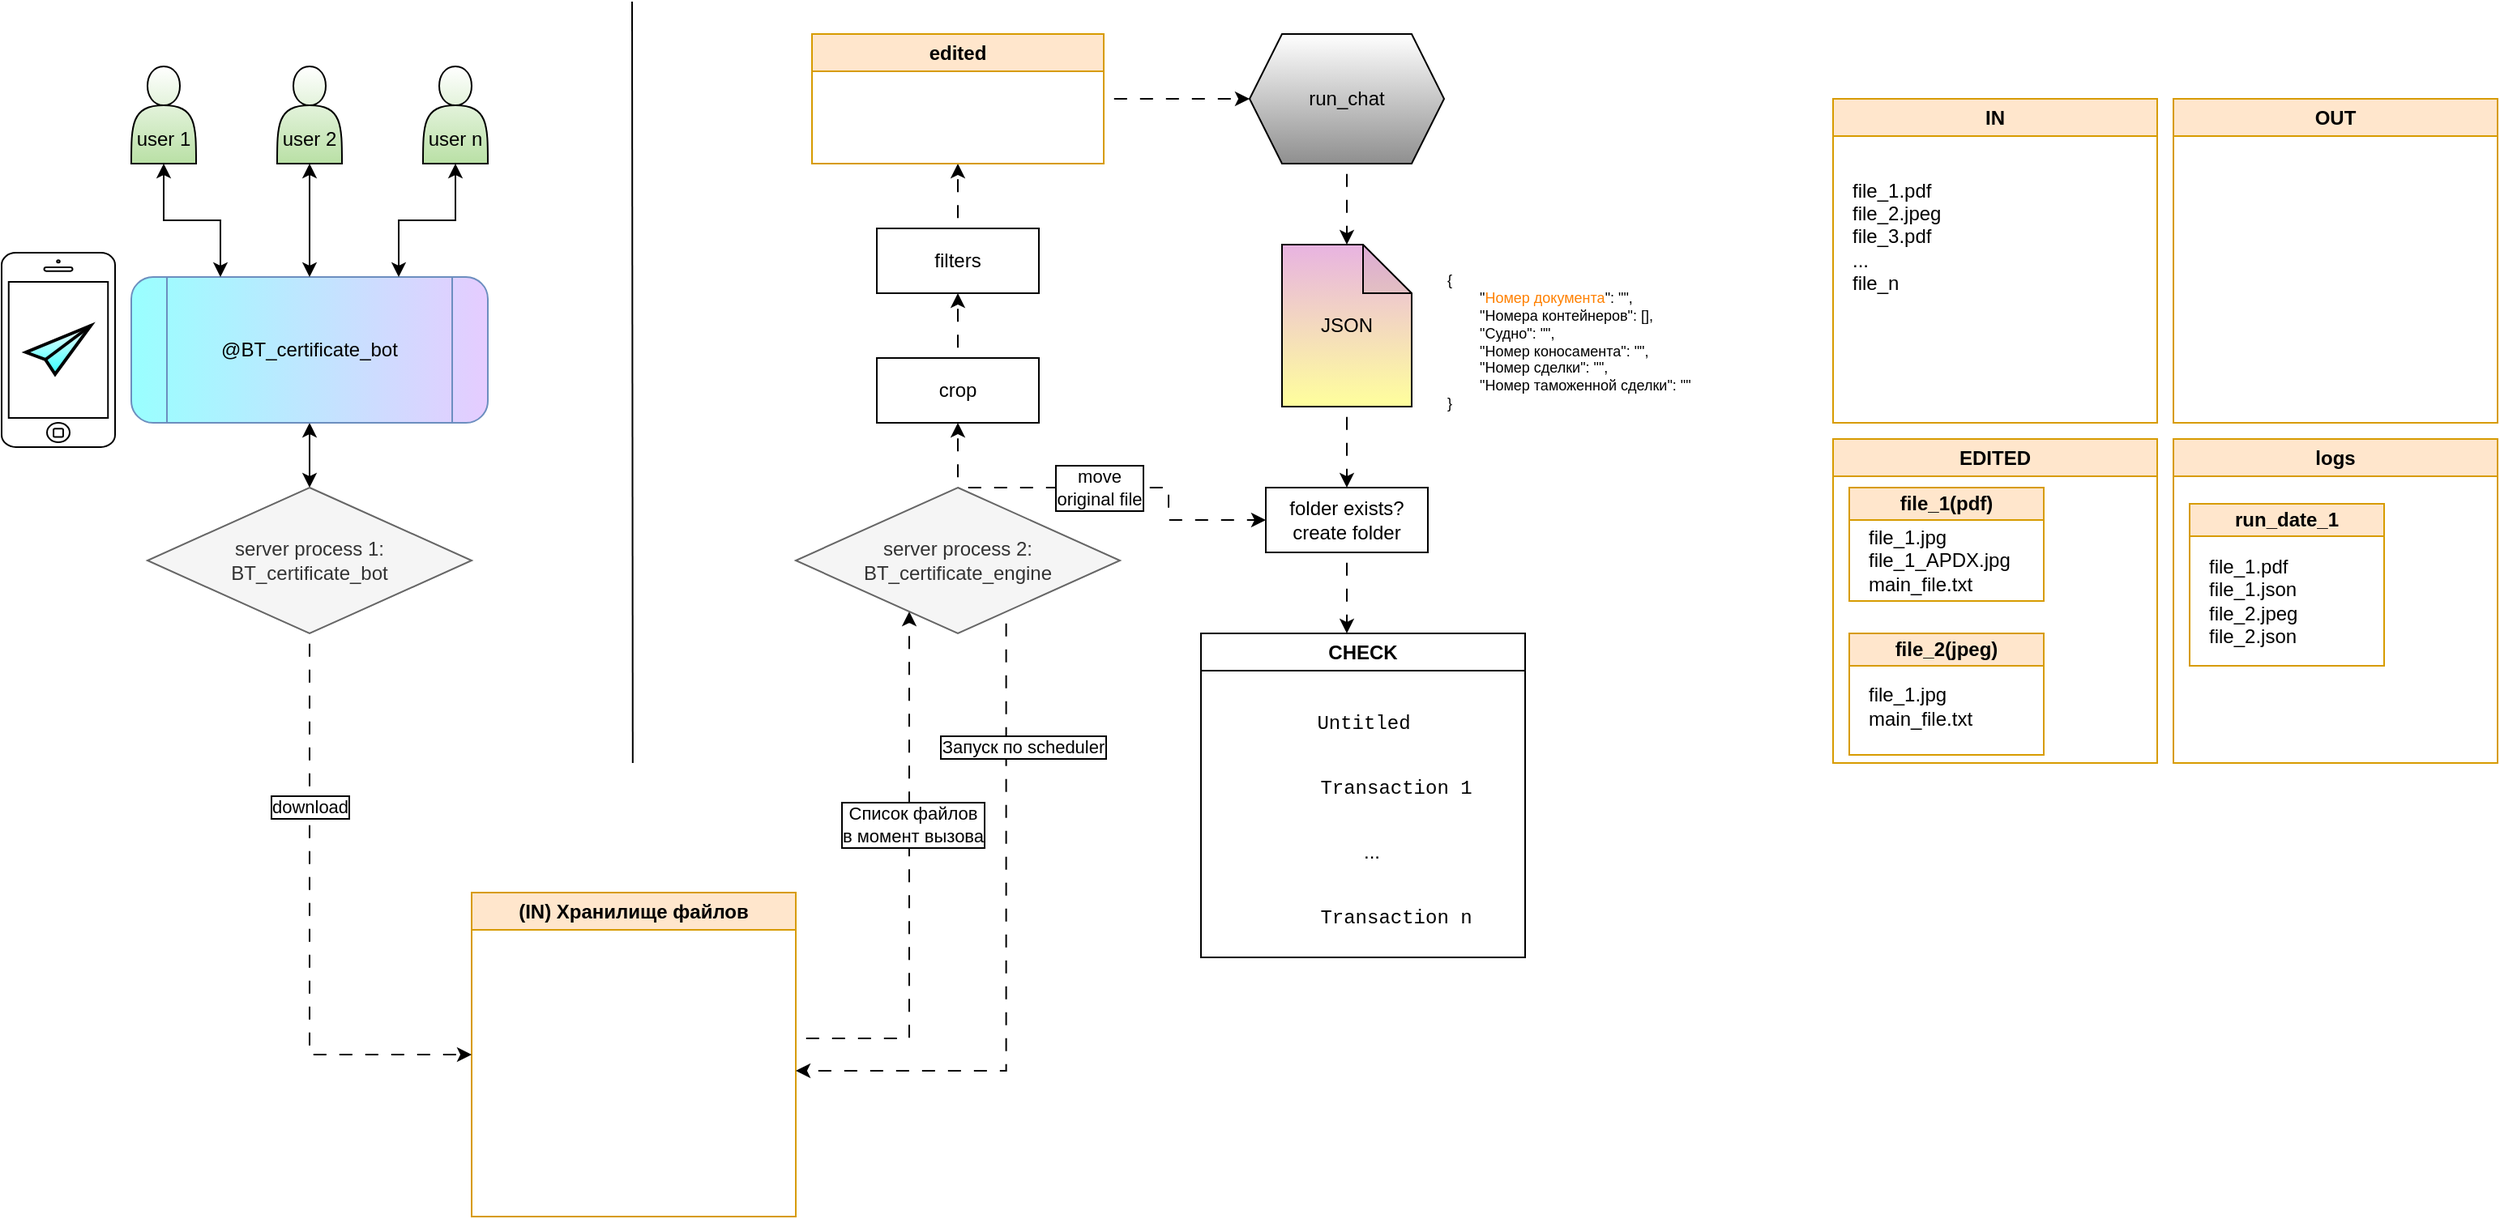 <mxfile version="24.7.7">
  <diagram name="Страница — 1" id="nFlIvW7RXUWw04aqbfRn">
    <mxGraphModel dx="1434" dy="772" grid="1" gridSize="10" guides="1" tooltips="1" connect="1" arrows="1" fold="1" page="1" pageScale="1" pageWidth="1169" pageHeight="827" math="0" shadow="0">
      <root>
        <mxCell id="0" />
        <mxCell id="1" parent="0" />
        <mxCell id="kq3kGYvFlhLmw1rVurGL-52" value="" style="html=1;verticalLabelPosition=bottom;labelBackgroundColor=#ffffff;verticalAlign=top;shadow=0;dashed=0;strokeWidth=1;shape=mxgraph.ios7.misc.iphone;strokeColor=#000000;" parent="1" vertex="1">
          <mxGeometry x="100" y="195" width="70" height="120" as="geometry" />
        </mxCell>
        <mxCell id="kq3kGYvFlhLmw1rVurGL-1" value="" style="endArrow=none;html=1;rounded=0;" parent="1" edge="1">
          <mxGeometry width="50" height="50" relative="1" as="geometry">
            <mxPoint x="489.41" y="510" as="sourcePoint" />
            <mxPoint x="489" y="40" as="targetPoint" />
          </mxGeometry>
        </mxCell>
        <mxCell id="kq3kGYvFlhLmw1rVurGL-22" style="edgeStyle=orthogonalEdgeStyle;rounded=0;orthogonalLoop=1;jettySize=auto;html=1;flowAnimation=1;" parent="1" target="kq3kGYvFlhLmw1rVurGL-16" edge="1">
          <mxGeometry relative="1" as="geometry">
            <mxPoint x="590" y="680" as="sourcePoint" />
            <mxPoint x="670" y="440" as="targetPoint" />
            <Array as="points">
              <mxPoint x="660" y="680" />
            </Array>
          </mxGeometry>
        </mxCell>
        <mxCell id="kq3kGYvFlhLmw1rVurGL-23" value="Список файлов&lt;div&gt;в момент вызова&lt;/div&gt;" style="edgeLabel;html=1;align=center;verticalAlign=middle;resizable=0;points=[];labelBorderColor=default;" parent="kq3kGYvFlhLmw1rVurGL-22" vertex="1" connectable="0">
          <mxGeometry x="0.214" y="-2" relative="1" as="geometry">
            <mxPoint as="offset" />
          </mxGeometry>
        </mxCell>
        <mxCell id="kq3kGYvFlhLmw1rVurGL-2" value="(IN) Хранилище файлов" style="swimlane;whiteSpace=wrap;html=1;fillColor=#ffe6cc;strokeColor=#d79b00;" parent="1" vertex="1">
          <mxGeometry x="390" y="590" width="200" height="200" as="geometry" />
        </mxCell>
        <mxCell id="kq3kGYvFlhLmw1rVurGL-6" style="edgeStyle=orthogonalEdgeStyle;rounded=0;orthogonalLoop=1;jettySize=auto;html=1;entryX=0.5;entryY=0;entryDx=0;entryDy=0;startArrow=classic;startFill=1;" parent="1" source="kq3kGYvFlhLmw1rVurGL-3" target="kq3kGYvFlhLmw1rVurGL-4" edge="1">
          <mxGeometry relative="1" as="geometry" />
        </mxCell>
        <mxCell id="kq3kGYvFlhLmw1rVurGL-3" value="&lt;div&gt;&lt;span style=&quot;background-color: initial;&quot;&gt;@BT_certificate_bot&lt;/span&gt;&lt;br&gt;&lt;/div&gt;" style="shape=process;whiteSpace=wrap;html=1;backgroundOutline=1;fillColor=#E5CCFF;strokeColor=#6c8ebf;gradientColor=#99FFFF;gradientDirection=west;rounded=1;" parent="1" vertex="1">
          <mxGeometry x="180" y="210" width="220" height="90" as="geometry" />
        </mxCell>
        <mxCell id="kq3kGYvFlhLmw1rVurGL-14" style="edgeStyle=orthogonalEdgeStyle;rounded=0;orthogonalLoop=1;jettySize=auto;html=1;entryX=0;entryY=0.5;entryDx=0;entryDy=0;flowAnimation=1;" parent="1" source="kq3kGYvFlhLmw1rVurGL-4" target="kq3kGYvFlhLmw1rVurGL-2" edge="1">
          <mxGeometry relative="1" as="geometry" />
        </mxCell>
        <mxCell id="kq3kGYvFlhLmw1rVurGL-18" value="download" style="edgeLabel;html=1;align=center;verticalAlign=middle;resizable=0;points=[];labelBorderColor=default;" parent="kq3kGYvFlhLmw1rVurGL-14" vertex="1" connectable="0">
          <mxGeometry x="-0.406" relative="1" as="geometry">
            <mxPoint as="offset" />
          </mxGeometry>
        </mxCell>
        <mxCell id="kq3kGYvFlhLmw1rVurGL-4" value="&lt;div&gt;server process 1:&lt;/div&gt;BT_certificate_bot" style="rhombus;whiteSpace=wrap;html=1;fillColor=#f5f5f5;fontColor=#333333;strokeColor=#666666;" parent="1" vertex="1">
          <mxGeometry x="190" y="340" width="200" height="90" as="geometry" />
        </mxCell>
        <mxCell id="kq3kGYvFlhLmw1rVurGL-11" style="edgeStyle=orthogonalEdgeStyle;rounded=0;orthogonalLoop=1;jettySize=auto;html=1;entryX=0.5;entryY=0;entryDx=0;entryDy=0;startArrow=classic;startFill=1;flowAnimation=0;" parent="1" source="kq3kGYvFlhLmw1rVurGL-7" target="kq3kGYvFlhLmw1rVurGL-3" edge="1">
          <mxGeometry relative="1" as="geometry" />
        </mxCell>
        <mxCell id="kq3kGYvFlhLmw1rVurGL-7" value="&lt;div&gt;&lt;br&gt;&lt;/div&gt;&lt;div&gt;&lt;br&gt;&lt;/div&gt;&lt;div&gt;user 2&lt;/div&gt;" style="shape=actor;whiteSpace=wrap;html=1;gradientColor=#B9E0A5;" parent="1" vertex="1">
          <mxGeometry x="270" y="80" width="40" height="60" as="geometry" />
        </mxCell>
        <mxCell id="kq3kGYvFlhLmw1rVurGL-12" style="edgeStyle=orthogonalEdgeStyle;rounded=0;orthogonalLoop=1;jettySize=auto;html=1;entryX=0.75;entryY=0;entryDx=0;entryDy=0;startArrow=classic;startFill=1;flowAnimation=0;" parent="1" source="kq3kGYvFlhLmw1rVurGL-8" target="kq3kGYvFlhLmw1rVurGL-3" edge="1">
          <mxGeometry relative="1" as="geometry" />
        </mxCell>
        <mxCell id="kq3kGYvFlhLmw1rVurGL-8" value="&lt;div&gt;&lt;br&gt;&lt;/div&gt;&lt;div&gt;&lt;br&gt;&lt;/div&gt;&lt;div&gt;user n&lt;/div&gt;" style="shape=actor;whiteSpace=wrap;html=1;gradientColor=#B9E0A5;" parent="1" vertex="1">
          <mxGeometry x="360" y="80" width="40" height="60" as="geometry" />
        </mxCell>
        <mxCell id="kq3kGYvFlhLmw1rVurGL-10" style="edgeStyle=orthogonalEdgeStyle;rounded=0;orthogonalLoop=1;jettySize=auto;html=1;entryX=0.25;entryY=0;entryDx=0;entryDy=0;startArrow=classic;startFill=1;flowAnimation=0;" parent="1" source="kq3kGYvFlhLmw1rVurGL-9" target="kq3kGYvFlhLmw1rVurGL-3" edge="1">
          <mxGeometry relative="1" as="geometry" />
        </mxCell>
        <mxCell id="kq3kGYvFlhLmw1rVurGL-9" value="&lt;div&gt;&lt;br&gt;&lt;/div&gt;&lt;div&gt;&lt;br&gt;&lt;/div&gt;&lt;div&gt;user 1&lt;/div&gt;" style="shape=actor;whiteSpace=wrap;html=1;gradientColor=#B9E0A5;" parent="1" vertex="1">
          <mxGeometry x="180" y="80" width="40" height="60" as="geometry" />
        </mxCell>
        <mxCell id="kq3kGYvFlhLmw1rVurGL-20" style="edgeStyle=orthogonalEdgeStyle;rounded=0;orthogonalLoop=1;jettySize=auto;html=1;flowAnimation=1;exitX=0.649;exitY=0.861;exitDx=0;exitDy=0;exitPerimeter=0;" parent="1" source="kq3kGYvFlhLmw1rVurGL-16" edge="1">
          <mxGeometry relative="1" as="geometry">
            <mxPoint x="720" y="460" as="sourcePoint" />
            <mxPoint x="590" y="700" as="targetPoint" />
            <Array as="points">
              <mxPoint x="720" y="700" />
            </Array>
          </mxGeometry>
        </mxCell>
        <mxCell id="kq3kGYvFlhLmw1rVurGL-21" value="Запуск по scheduler" style="edgeLabel;html=1;align=center;verticalAlign=middle;resizable=0;points=[];labelBorderColor=default;" parent="kq3kGYvFlhLmw1rVurGL-20" vertex="1" connectable="0">
          <mxGeometry x="-0.323" y="-2" relative="1" as="geometry">
            <mxPoint x="12" y="-57" as="offset" />
          </mxGeometry>
        </mxCell>
        <mxCell id="kq3kGYvFlhLmw1rVurGL-25" style="edgeStyle=orthogonalEdgeStyle;rounded=0;orthogonalLoop=1;jettySize=auto;html=1;entryX=0.5;entryY=1;entryDx=0;entryDy=0;flowAnimation=1;" parent="1" source="kq3kGYvFlhLmw1rVurGL-16" target="kq3kGYvFlhLmw1rVurGL-24" edge="1">
          <mxGeometry relative="1" as="geometry" />
        </mxCell>
        <mxCell id="kq3kGYvFlhLmw1rVurGL-39" style="edgeStyle=orthogonalEdgeStyle;rounded=0;orthogonalLoop=1;jettySize=auto;html=1;entryX=0;entryY=0.5;entryDx=0;entryDy=0;exitX=0.5;exitY=0;exitDx=0;exitDy=0;flowAnimation=1;" parent="1" source="kq3kGYvFlhLmw1rVurGL-16" target="kq3kGYvFlhLmw1rVurGL-38" edge="1">
          <mxGeometry relative="1" as="geometry">
            <Array as="points">
              <mxPoint x="820" y="340" />
              <mxPoint x="820" y="360" />
            </Array>
          </mxGeometry>
        </mxCell>
        <mxCell id="kq3kGYvFlhLmw1rVurGL-40" value="&lt;div&gt;move&lt;/div&gt;original file" style="edgeLabel;html=1;align=center;verticalAlign=middle;resizable=0;points=[];labelBorderColor=default;" parent="kq3kGYvFlhLmw1rVurGL-39" vertex="1" connectable="0">
          <mxGeometry x="-0.171" relative="1" as="geometry">
            <mxPoint as="offset" />
          </mxGeometry>
        </mxCell>
        <mxCell id="kq3kGYvFlhLmw1rVurGL-16" value="&lt;div&gt;server process 2:&lt;/div&gt;BT_certificate_engine" style="rhombus;whiteSpace=wrap;html=1;fillColor=#f5f5f5;fontColor=#333333;strokeColor=#666666;" parent="1" vertex="1">
          <mxGeometry x="590" y="340" width="200" height="90" as="geometry" />
        </mxCell>
        <mxCell id="kq3kGYvFlhLmw1rVurGL-27" style="edgeStyle=orthogonalEdgeStyle;rounded=0;orthogonalLoop=1;jettySize=auto;html=1;entryX=0.5;entryY=1;entryDx=0;entryDy=0;flowAnimation=1;" parent="1" source="kq3kGYvFlhLmw1rVurGL-24" target="kq3kGYvFlhLmw1rVurGL-26" edge="1">
          <mxGeometry relative="1" as="geometry" />
        </mxCell>
        <mxCell id="kq3kGYvFlhLmw1rVurGL-24" value="crop" style="rounded=0;whiteSpace=wrap;html=1;" parent="1" vertex="1">
          <mxGeometry x="640" y="260" width="100" height="40" as="geometry" />
        </mxCell>
        <mxCell id="kq3kGYvFlhLmw1rVurGL-29" style="edgeStyle=orthogonalEdgeStyle;rounded=0;orthogonalLoop=1;jettySize=auto;html=1;entryX=0.5;entryY=1;entryDx=0;entryDy=0;flowAnimation=1;" parent="1" source="kq3kGYvFlhLmw1rVurGL-26" target="kq3kGYvFlhLmw1rVurGL-28" edge="1">
          <mxGeometry relative="1" as="geometry" />
        </mxCell>
        <mxCell id="kq3kGYvFlhLmw1rVurGL-26" value="filters" style="rounded=0;whiteSpace=wrap;html=1;" parent="1" vertex="1">
          <mxGeometry x="640" y="180" width="100" height="40" as="geometry" />
        </mxCell>
        <mxCell id="kq3kGYvFlhLmw1rVurGL-31" style="edgeStyle=orthogonalEdgeStyle;rounded=0;orthogonalLoop=1;jettySize=auto;html=1;entryX=0;entryY=0.5;entryDx=0;entryDy=0;flowAnimation=1;" parent="1" source="kq3kGYvFlhLmw1rVurGL-28" target="kq3kGYvFlhLmw1rVurGL-30" edge="1">
          <mxGeometry relative="1" as="geometry" />
        </mxCell>
        <mxCell id="kq3kGYvFlhLmw1rVurGL-28" value="edited" style="swimlane;whiteSpace=wrap;html=1;fillColor=#ffe6cc;strokeColor=#d79b00;" parent="1" vertex="1">
          <mxGeometry x="600" y="60" width="180" height="80" as="geometry" />
        </mxCell>
        <mxCell id="kq3kGYvFlhLmw1rVurGL-30" value="run_chat" style="shape=hexagon;perimeter=hexagonPerimeter2;whiteSpace=wrap;html=1;fixedSize=1;gradientColor=#8F8F8F;" parent="1" vertex="1">
          <mxGeometry x="870" y="60" width="120" height="80" as="geometry" />
        </mxCell>
        <mxCell id="kq3kGYvFlhLmw1rVurGL-37" style="edgeStyle=orthogonalEdgeStyle;rounded=0;orthogonalLoop=1;jettySize=auto;html=1;entryX=0.5;entryY=0;entryDx=0;entryDy=0;flowAnimation=1;" parent="1" source="kq3kGYvFlhLmw1rVurGL-32" target="kq3kGYvFlhLmw1rVurGL-38" edge="1">
          <mxGeometry relative="1" as="geometry">
            <mxPoint x="930" y="330" as="targetPoint" />
          </mxGeometry>
        </mxCell>
        <mxCell id="kq3kGYvFlhLmw1rVurGL-32" value="JSON" style="shape=note;whiteSpace=wrap;html=1;backgroundOutline=1;darkOpacity=0.05;gradientColor=#FFFF9C;fillColor=#E8B3E1;" parent="1" vertex="1">
          <mxGeometry x="890" y="190" width="80" height="100" as="geometry" />
        </mxCell>
        <mxCell id="kq3kGYvFlhLmw1rVurGL-34" value="&lt;div style=&quot;font-size: 9px;&quot;&gt;&lt;font style=&quot;font-size: 9px;&quot;&gt;{&lt;/font&gt;&lt;/div&gt;&lt;div style=&quot;font-size: 9px;&quot;&gt;&lt;span style=&quot;white-space-collapse: collapse;&quot;&gt;&lt;font style=&quot;font-size: 9px;&quot;&gt;&lt;span style=&quot;white-space-collapse: preserve;&quot;&gt;&#x9;&lt;/span&gt;&quot;&lt;font color=&quot;#ff8000&quot;&gt;Номер документа&lt;/font&gt;&quot;: &quot;&quot;,&lt;/font&gt;&lt;/span&gt;&lt;/div&gt;&lt;div style=&quot;font-size: 9px;&quot;&gt;&lt;span style=&quot;white-space-collapse: collapse;&quot;&gt;&lt;font style=&quot;font-size: 9px;&quot;&gt;&lt;span style=&quot;white-space-collapse: preserve;&quot;&gt;&#x9;&lt;/span&gt;&quot;Номера контейнеров&quot;: [],&lt;/font&gt;&lt;/span&gt;&lt;/div&gt;&lt;div style=&quot;font-size: 9px;&quot;&gt;&lt;span style=&quot;white-space-collapse: collapse;&quot;&gt;&lt;font style=&quot;font-size: 9px;&quot;&gt;&lt;span style=&quot;white-space-collapse: preserve;&quot;&gt;&#x9;&lt;/span&gt;&quot;Судно&quot;: &quot;&quot;,&lt;/font&gt;&lt;/span&gt;&lt;/div&gt;&lt;div style=&quot;font-size: 9px;&quot;&gt;&lt;span style=&quot;white-space-collapse: collapse;&quot;&gt;&lt;font style=&quot;font-size: 9px;&quot;&gt;&lt;span style=&quot;white-space-collapse: preserve;&quot;&gt;&#x9;&lt;/span&gt;&quot;Номер коносамента&quot;: &quot;&quot;,&lt;/font&gt;&lt;/span&gt;&lt;/div&gt;&lt;div style=&quot;font-size: 9px;&quot;&gt;&lt;span style=&quot;white-space-collapse: collapse;&quot;&gt;&lt;font style=&quot;font-size: 9px;&quot;&gt;&lt;span style=&quot;white-space-collapse: preserve;&quot;&gt;&#x9;&lt;/span&gt;&quot;Номер сделки&quot;: &quot;&quot;,&lt;/font&gt;&lt;/span&gt;&lt;/div&gt;&lt;div style=&quot;font-size: 9px;&quot;&gt;&lt;span style=&quot;white-space-collapse: collapse;&quot;&gt;&lt;font style=&quot;font-size: 9px;&quot;&gt;&lt;span style=&quot;white-space-collapse: preserve;&quot;&gt;&#x9;&lt;/span&gt;&quot;Номер таможенной сделки&quot;: &quot;&quot;&lt;/font&gt;&lt;/span&gt;&lt;/div&gt;&lt;div style=&quot;font-size: 9px;&quot;&gt;&lt;font style=&quot;font-size: 9px;&quot;&gt;}&lt;/font&gt;&lt;/div&gt;" style="text;html=1;align=left;verticalAlign=middle;resizable=0;points=[];autosize=1;strokeColor=none;fillColor=none;glass=0;rounded=0;" parent="1" vertex="1">
          <mxGeometry x="990" y="200" width="170" height="100" as="geometry" />
        </mxCell>
        <mxCell id="kq3kGYvFlhLmw1rVurGL-35" style="edgeStyle=orthogonalEdgeStyle;rounded=0;orthogonalLoop=1;jettySize=auto;html=1;entryX=0.5;entryY=0;entryDx=0;entryDy=0;entryPerimeter=0;flowAnimation=1;" parent="1" source="kq3kGYvFlhLmw1rVurGL-30" target="kq3kGYvFlhLmw1rVurGL-32" edge="1">
          <mxGeometry relative="1" as="geometry" />
        </mxCell>
        <mxCell id="kq3kGYvFlhLmw1rVurGL-41" style="edgeStyle=orthogonalEdgeStyle;rounded=0;orthogonalLoop=1;jettySize=auto;html=1;flowAnimation=1;" parent="1" source="kq3kGYvFlhLmw1rVurGL-38" edge="1">
          <mxGeometry relative="1" as="geometry">
            <mxPoint x="930" y="430.0" as="targetPoint" />
          </mxGeometry>
        </mxCell>
        <mxCell id="kq3kGYvFlhLmw1rVurGL-38" value="folder exists?&lt;div&gt;create folder&lt;/div&gt;" style="rounded=0;whiteSpace=wrap;html=1;" parent="1" vertex="1">
          <mxGeometry x="880" y="340" width="100" height="40" as="geometry" />
        </mxCell>
        <mxCell id="kq3kGYvFlhLmw1rVurGL-43" value="CHECK" style="swimlane;whiteSpace=wrap;html=1;" parent="1" vertex="1">
          <mxGeometry x="840" y="430" width="200" height="200" as="geometry" />
        </mxCell>
        <mxCell id="kq3kGYvFlhLmw1rVurGL-44" value="" style="shape=image;verticalLabelPosition=bottom;labelBackgroundColor=default;verticalAlign=top;aspect=fixed;imageAspect=0;image=https://upload.wikimedia.org/wikipedia/commons/thumb/5/59/OneDrive_Folder_Icon.svg/2048px-OneDrive_Folder_Icon.svg.png;strokeWidth=0.5;" parent="kq3kGYvFlhLmw1rVurGL-43" vertex="1">
          <mxGeometry x="15" y="30" width="50" height="50" as="geometry" />
        </mxCell>
        <mxCell id="kq3kGYvFlhLmw1rVurGL-45" value="&lt;font face=&quot;Courier New&quot;&gt;Untitled&lt;/font&gt;" style="text;html=1;align=center;verticalAlign=middle;resizable=0;points=[];autosize=1;strokeColor=none;fillColor=none;" parent="kq3kGYvFlhLmw1rVurGL-43" vertex="1">
          <mxGeometry x="60" y="40" width="80" height="30" as="geometry" />
        </mxCell>
        <mxCell id="kq3kGYvFlhLmw1rVurGL-46" value="" style="shape=image;verticalLabelPosition=bottom;labelBackgroundColor=default;verticalAlign=top;aspect=fixed;imageAspect=0;image=https://upload.wikimedia.org/wikipedia/commons/thumb/5/59/OneDrive_Folder_Icon.svg/2048px-OneDrive_Folder_Icon.svg.png;strokeWidth=0.5;" parent="kq3kGYvFlhLmw1rVurGL-43" vertex="1">
          <mxGeometry x="15" y="70" width="50" height="50" as="geometry" />
        </mxCell>
        <mxCell id="kq3kGYvFlhLmw1rVurGL-47" value="&lt;font face=&quot;Courier New&quot;&gt;Transaction 1&lt;/font&gt;" style="text;html=1;align=center;verticalAlign=middle;resizable=0;points=[];autosize=1;strokeColor=none;fillColor=none;" parent="kq3kGYvFlhLmw1rVurGL-43" vertex="1">
          <mxGeometry x="60" y="80" width="120" height="30" as="geometry" />
        </mxCell>
        <mxCell id="kq3kGYvFlhLmw1rVurGL-48" value="" style="shape=image;verticalLabelPosition=bottom;labelBackgroundColor=default;verticalAlign=top;aspect=fixed;imageAspect=0;image=https://upload.wikimedia.org/wikipedia/commons/thumb/5/59/OneDrive_Folder_Icon.svg/2048px-OneDrive_Folder_Icon.svg.png;strokeWidth=0.5;" parent="kq3kGYvFlhLmw1rVurGL-43" vertex="1">
          <mxGeometry x="15" y="150" width="50" height="50" as="geometry" />
        </mxCell>
        <mxCell id="kq3kGYvFlhLmw1rVurGL-49" value="&lt;font face=&quot;Courier New&quot;&gt;Transaction n&lt;/font&gt;" style="text;html=1;align=center;verticalAlign=middle;resizable=0;points=[];autosize=1;strokeColor=none;fillColor=none;" parent="kq3kGYvFlhLmw1rVurGL-43" vertex="1">
          <mxGeometry x="60" y="160" width="120" height="30" as="geometry" />
        </mxCell>
        <mxCell id="kq3kGYvFlhLmw1rVurGL-50" value="..." style="text;html=1;align=center;verticalAlign=middle;resizable=0;points=[];autosize=1;strokeColor=none;fillColor=none;" parent="kq3kGYvFlhLmw1rVurGL-43" vertex="1">
          <mxGeometry x="90" y="120" width="30" height="30" as="geometry" />
        </mxCell>
        <mxCell id="kq3kGYvFlhLmw1rVurGL-51" value="" style="html=1;verticalLabelPosition=bottom;align=center;labelBackgroundColor=#ffffff;verticalAlign=top;strokeWidth=2;strokeColor=#000000;shadow=0;dashed=0;shape=mxgraph.ios7.icons.pointer;gradientColor=#33FFFF;" parent="1" vertex="1">
          <mxGeometry x="115" y="240" width="40" height="30" as="geometry" />
        </mxCell>
        <mxCell id="tVhSA4Isbbz2kF50FV48-4" value="IN" style="swimlane;whiteSpace=wrap;html=1;fillColor=#ffe6cc;strokeColor=#d79b00;" vertex="1" parent="1">
          <mxGeometry x="1230" y="100" width="200" height="200" as="geometry" />
        </mxCell>
        <mxCell id="tVhSA4Isbbz2kF50FV48-5" value="file_1.pdf&lt;div&gt;file_2.jpeg&lt;/div&gt;&lt;div&gt;file_3.pdf&lt;/div&gt;&lt;div&gt;...&lt;/div&gt;&lt;div&gt;file_n&lt;/div&gt;" style="text;html=1;align=left;verticalAlign=middle;resizable=0;points=[];autosize=1;strokeColor=none;fillColor=none;" vertex="1" parent="tVhSA4Isbbz2kF50FV48-4">
          <mxGeometry x="10" y="40" width="80" height="90" as="geometry" />
        </mxCell>
        <mxCell id="tVhSA4Isbbz2kF50FV48-6" value="EDITED" style="swimlane;whiteSpace=wrap;html=1;fillColor=#ffe6cc;strokeColor=#d79b00;" vertex="1" parent="1">
          <mxGeometry x="1230" y="310" width="200" height="200" as="geometry" />
        </mxCell>
        <mxCell id="tVhSA4Isbbz2kF50FV48-9" value="file_1(pdf)" style="swimlane;whiteSpace=wrap;html=1;fillColor=#ffe6cc;strokeColor=#d79b00;startSize=20;" vertex="1" parent="tVhSA4Isbbz2kF50FV48-6">
          <mxGeometry x="10" y="30" width="120" height="70" as="geometry" />
        </mxCell>
        <mxCell id="tVhSA4Isbbz2kF50FV48-11" value="file_1.jpg&lt;div&gt;file_1_APDX.jpg&lt;/div&gt;&lt;div&gt;main_file.txt&lt;/div&gt;" style="text;html=1;align=left;verticalAlign=middle;resizable=0;points=[];autosize=1;strokeColor=none;fillColor=none;" vertex="1" parent="tVhSA4Isbbz2kF50FV48-9">
          <mxGeometry x="10" y="15" width="110" height="60" as="geometry" />
        </mxCell>
        <mxCell id="tVhSA4Isbbz2kF50FV48-10" value="file_2(jpeg)" style="swimlane;whiteSpace=wrap;html=1;fillColor=#ffe6cc;strokeColor=#d79b00;startSize=20;" vertex="1" parent="tVhSA4Isbbz2kF50FV48-6">
          <mxGeometry x="10" y="120" width="120" height="75" as="geometry" />
        </mxCell>
        <mxCell id="tVhSA4Isbbz2kF50FV48-12" value="file_1.jpg&lt;div&gt;&lt;span style=&quot;background-color: initial;&quot;&gt;main_file.txt&lt;/span&gt;&lt;br&gt;&lt;/div&gt;" style="text;html=1;align=left;verticalAlign=middle;resizable=0;points=[];autosize=1;strokeColor=none;fillColor=none;" vertex="1" parent="tVhSA4Isbbz2kF50FV48-10">
          <mxGeometry x="10" y="25" width="90" height="40" as="geometry" />
        </mxCell>
        <mxCell id="tVhSA4Isbbz2kF50FV48-13" value="OUT" style="swimlane;whiteSpace=wrap;html=1;fillColor=#ffe6cc;strokeColor=#d79b00;" vertex="1" parent="1">
          <mxGeometry x="1440" y="100" width="200" height="200" as="geometry" />
        </mxCell>
        <mxCell id="tVhSA4Isbbz2kF50FV48-16" value="logs" style="swimlane;whiteSpace=wrap;html=1;fillColor=#ffe6cc;strokeColor=#d79b00;" vertex="1" parent="1">
          <mxGeometry x="1440" y="310" width="200" height="200" as="geometry" />
        </mxCell>
        <mxCell id="tVhSA4Isbbz2kF50FV48-22" value="run_date_1" style="swimlane;whiteSpace=wrap;html=1;fillColor=#ffe6cc;strokeColor=#d79b00;startSize=20;" vertex="1" parent="1">
          <mxGeometry x="1450" y="350" width="120" height="100" as="geometry" />
        </mxCell>
        <mxCell id="tVhSA4Isbbz2kF50FV48-23" value="file_1.pdf&lt;div&gt;file_1.json&lt;/div&gt;&lt;div&gt;file_2.jpeg&lt;/div&gt;&lt;div&gt;file_2.json&lt;/div&gt;" style="text;html=1;align=left;verticalAlign=middle;resizable=0;points=[];autosize=1;strokeColor=none;fillColor=none;" vertex="1" parent="tVhSA4Isbbz2kF50FV48-22">
          <mxGeometry x="10" y="25" width="80" height="70" as="geometry" />
        </mxCell>
      </root>
    </mxGraphModel>
  </diagram>
</mxfile>
